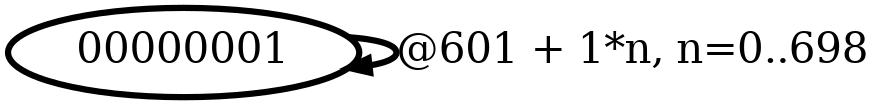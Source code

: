 digraph G {
        node [style=rounded, penwidth=3, fontsize=20, shape=oval];
        "00000001" -> "00000001" [label="@601 + 1*n, n=0..698", color=black,arrowsize=1,style=bold,penwidth=3,fontsize=20];
}
